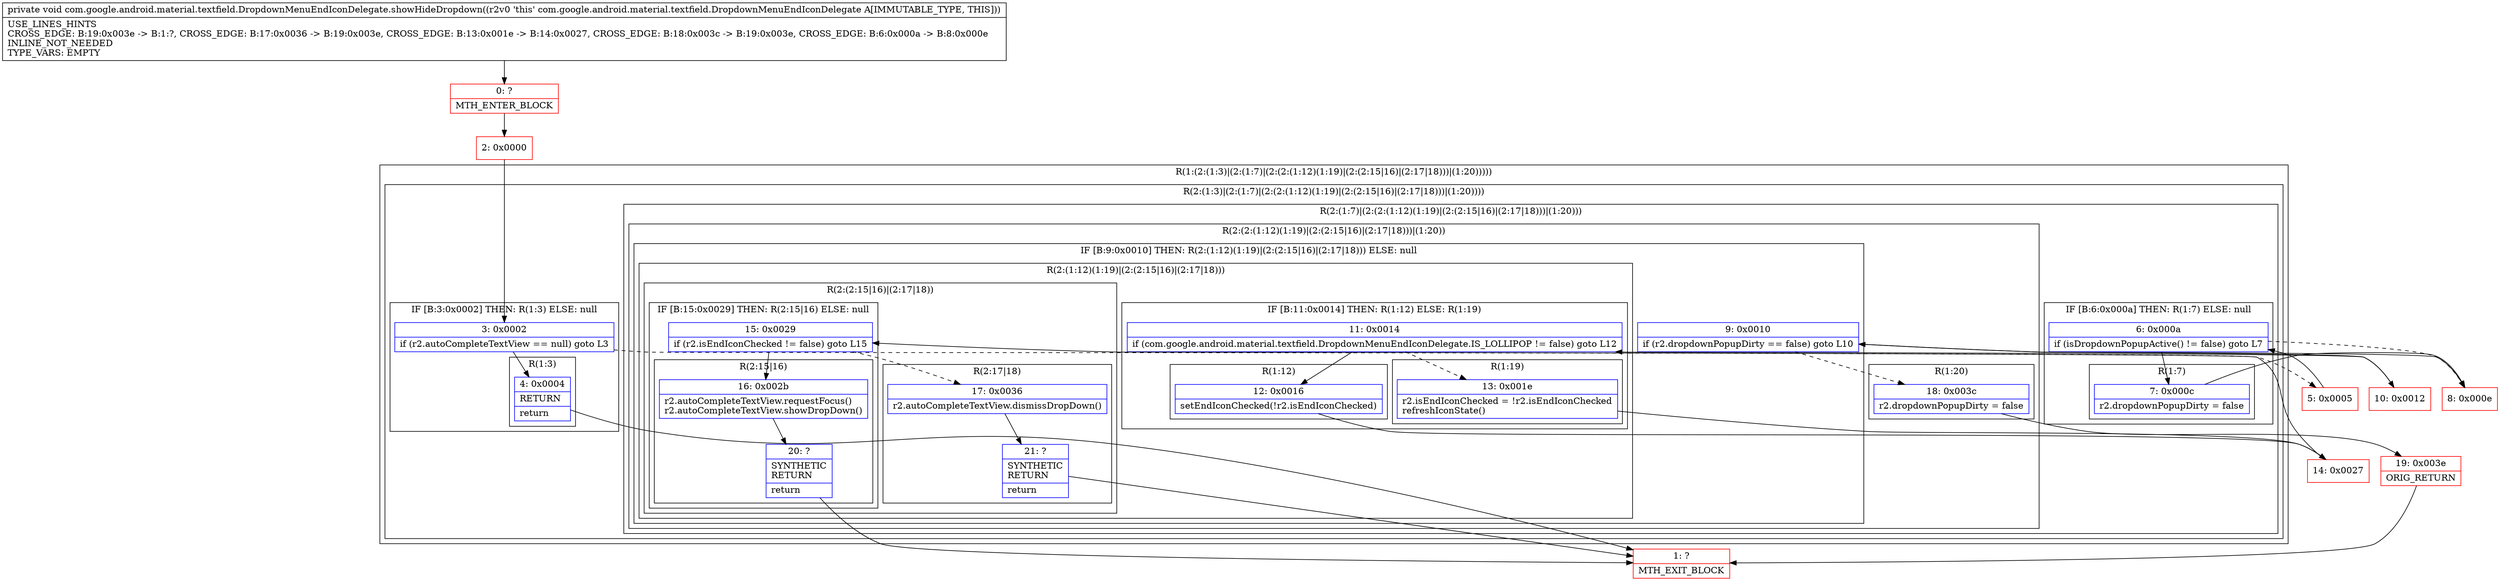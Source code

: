 digraph "CFG forcom.google.android.material.textfield.DropdownMenuEndIconDelegate.showHideDropdown()V" {
subgraph cluster_Region_1921558414 {
label = "R(1:(2:(1:3)|(2:(1:7)|(2:(2:(1:12)(1:19)|(2:(2:15|16)|(2:17|18)))|(1:20)))))";
node [shape=record,color=blue];
subgraph cluster_Region_562955203 {
label = "R(2:(1:3)|(2:(1:7)|(2:(2:(1:12)(1:19)|(2:(2:15|16)|(2:17|18)))|(1:20))))";
node [shape=record,color=blue];
subgraph cluster_IfRegion_2114458114 {
label = "IF [B:3:0x0002] THEN: R(1:3) ELSE: null";
node [shape=record,color=blue];
Node_3 [shape=record,label="{3\:\ 0x0002|if (r2.autoCompleteTextView == null) goto L3\l}"];
subgraph cluster_Region_1462169367 {
label = "R(1:3)";
node [shape=record,color=blue];
Node_4 [shape=record,label="{4\:\ 0x0004|RETURN\l|return\l}"];
}
}
subgraph cluster_Region_1613076138 {
label = "R(2:(1:7)|(2:(2:(1:12)(1:19)|(2:(2:15|16)|(2:17|18)))|(1:20)))";
node [shape=record,color=blue];
subgraph cluster_IfRegion_837030262 {
label = "IF [B:6:0x000a] THEN: R(1:7) ELSE: null";
node [shape=record,color=blue];
Node_6 [shape=record,label="{6\:\ 0x000a|if (isDropdownPopupActive() != false) goto L7\l}"];
subgraph cluster_Region_264408394 {
label = "R(1:7)";
node [shape=record,color=blue];
Node_7 [shape=record,label="{7\:\ 0x000c|r2.dropdownPopupDirty = false\l}"];
}
}
subgraph cluster_Region_1870435826 {
label = "R(2:(2:(1:12)(1:19)|(2:(2:15|16)|(2:17|18)))|(1:20))";
node [shape=record,color=blue];
subgraph cluster_IfRegion_597741169 {
label = "IF [B:9:0x0010] THEN: R(2:(1:12)(1:19)|(2:(2:15|16)|(2:17|18))) ELSE: null";
node [shape=record,color=blue];
Node_9 [shape=record,label="{9\:\ 0x0010|if (r2.dropdownPopupDirty == false) goto L10\l}"];
subgraph cluster_Region_853411026 {
label = "R(2:(1:12)(1:19)|(2:(2:15|16)|(2:17|18)))";
node [shape=record,color=blue];
subgraph cluster_IfRegion_703428382 {
label = "IF [B:11:0x0014] THEN: R(1:12) ELSE: R(1:19)";
node [shape=record,color=blue];
Node_11 [shape=record,label="{11\:\ 0x0014|if (com.google.android.material.textfield.DropdownMenuEndIconDelegate.IS_LOLLIPOP != false) goto L12\l}"];
subgraph cluster_Region_582333652 {
label = "R(1:12)";
node [shape=record,color=blue];
Node_12 [shape=record,label="{12\:\ 0x0016|setEndIconChecked(!r2.isEndIconChecked)\l}"];
}
subgraph cluster_Region_121841077 {
label = "R(1:19)";
node [shape=record,color=blue];
Node_13 [shape=record,label="{13\:\ 0x001e|r2.isEndIconChecked = !r2.isEndIconChecked\lrefreshIconState()\l}"];
}
}
subgraph cluster_Region_1165576475 {
label = "R(2:(2:15|16)|(2:17|18))";
node [shape=record,color=blue];
subgraph cluster_IfRegion_133071661 {
label = "IF [B:15:0x0029] THEN: R(2:15|16) ELSE: null";
node [shape=record,color=blue];
Node_15 [shape=record,label="{15\:\ 0x0029|if (r2.isEndIconChecked != false) goto L15\l}"];
subgraph cluster_Region_141722640 {
label = "R(2:15|16)";
node [shape=record,color=blue];
Node_16 [shape=record,label="{16\:\ 0x002b|r2.autoCompleteTextView.requestFocus()\lr2.autoCompleteTextView.showDropDown()\l}"];
Node_20 [shape=record,label="{20\:\ ?|SYNTHETIC\lRETURN\l|return\l}"];
}
}
subgraph cluster_Region_369260070 {
label = "R(2:17|18)";
node [shape=record,color=blue];
Node_17 [shape=record,label="{17\:\ 0x0036|r2.autoCompleteTextView.dismissDropDown()\l}"];
Node_21 [shape=record,label="{21\:\ ?|SYNTHETIC\lRETURN\l|return\l}"];
}
}
}
}
subgraph cluster_Region_423412844 {
label = "R(1:20)";
node [shape=record,color=blue];
Node_18 [shape=record,label="{18\:\ 0x003c|r2.dropdownPopupDirty = false\l}"];
}
}
}
}
}
Node_0 [shape=record,color=red,label="{0\:\ ?|MTH_ENTER_BLOCK\l}"];
Node_2 [shape=record,color=red,label="{2\:\ 0x0000}"];
Node_1 [shape=record,color=red,label="{1\:\ ?|MTH_EXIT_BLOCK\l}"];
Node_5 [shape=record,color=red,label="{5\:\ 0x0005}"];
Node_8 [shape=record,color=red,label="{8\:\ 0x000e}"];
Node_10 [shape=record,color=red,label="{10\:\ 0x0012}"];
Node_14 [shape=record,color=red,label="{14\:\ 0x0027}"];
Node_19 [shape=record,color=red,label="{19\:\ 0x003e|ORIG_RETURN\l}"];
MethodNode[shape=record,label="{private void com.google.android.material.textfield.DropdownMenuEndIconDelegate.showHideDropdown((r2v0 'this' com.google.android.material.textfield.DropdownMenuEndIconDelegate A[IMMUTABLE_TYPE, THIS]))  | USE_LINES_HINTS\lCROSS_EDGE: B:19:0x003e \-\> B:1:?, CROSS_EDGE: B:17:0x0036 \-\> B:19:0x003e, CROSS_EDGE: B:13:0x001e \-\> B:14:0x0027, CROSS_EDGE: B:18:0x003c \-\> B:19:0x003e, CROSS_EDGE: B:6:0x000a \-\> B:8:0x000e\lINLINE_NOT_NEEDED\lTYPE_VARS: EMPTY\l}"];
MethodNode -> Node_0;Node_3 -> Node_4;
Node_3 -> Node_5[style=dashed];
Node_4 -> Node_1;
Node_6 -> Node_7;
Node_6 -> Node_8[style=dashed];
Node_7 -> Node_8;
Node_9 -> Node_10;
Node_9 -> Node_18[style=dashed];
Node_11 -> Node_12;
Node_11 -> Node_13[style=dashed];
Node_12 -> Node_14;
Node_13 -> Node_14;
Node_15 -> Node_16;
Node_15 -> Node_17[style=dashed];
Node_16 -> Node_20;
Node_20 -> Node_1;
Node_17 -> Node_21;
Node_21 -> Node_1;
Node_18 -> Node_19;
Node_0 -> Node_2;
Node_2 -> Node_3;
Node_5 -> Node_6;
Node_8 -> Node_9;
Node_10 -> Node_11;
Node_14 -> Node_15;
Node_19 -> Node_1;
}

